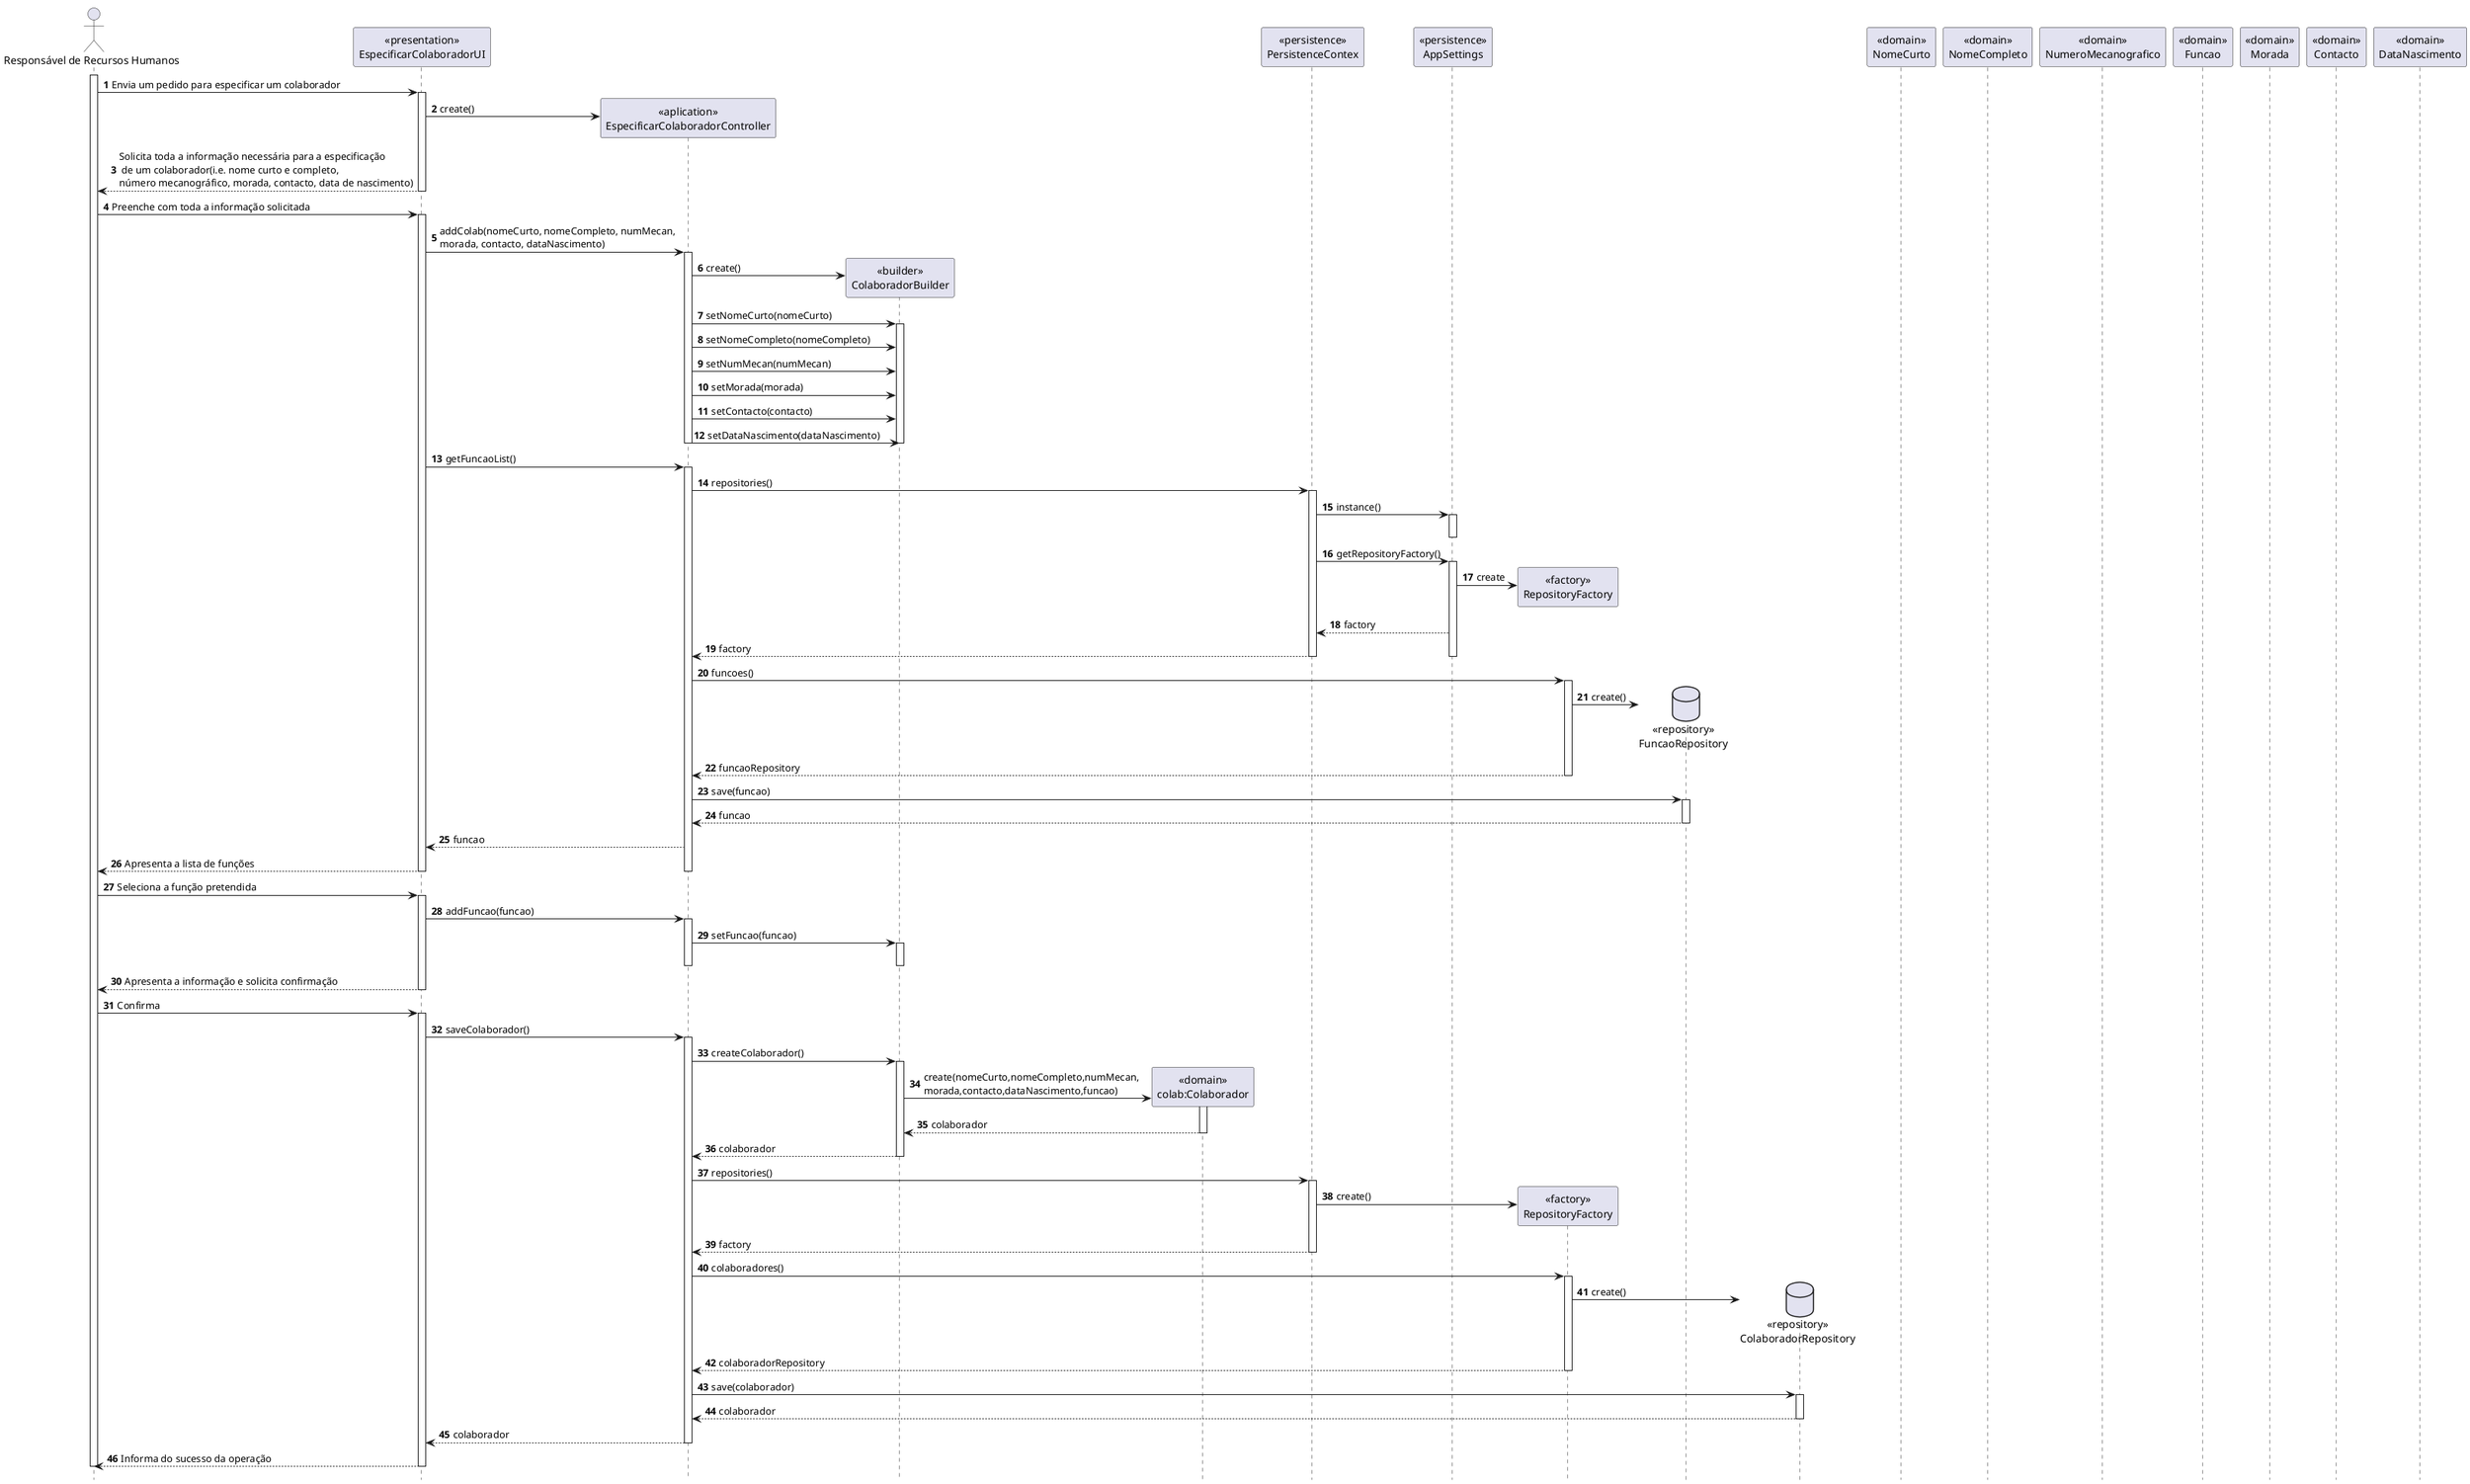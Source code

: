@startuml
autonumber
hide footbox

actor "Responsável de Recursos Humanos" as RRH

participant "<<presentation>>\nEspecificarColaboradorUI" as UI
participant "<<aplication>>\nEspecificarColaboradorController" as CTRL
participant "<<builder>>\nColaboradorBuilder" as CB
participant "<<domain>>\ncolab:Colaborador" as COLAB
participant "<<persistence>>\nPersistenceContex" as PC
participant "<<persistence>>\nAppSettings" as AS
participant "<<factory>>\nRepositoryFactory" as RF
database "<<repository>>\nFuncaoRepository" as FR
database "<<repository>>\nColaboradorRepository" as CR

participant "<<domain>>\nNomeCurto" as NCURTO
participant "<<domain>>\nNomeCompleto" as NCOMP
participant "<<domain>>\nNumeroMecanografico" as NM
participant "<<domain>>\nFuncao" as F
participant "<<domain>>\nMorada" as M
participant "<<domain>>\nContacto" as C
participant "<<domain>>\nDataNascimento" as DN

activate RRH

RRH-> UI : Envia um pedido para especificar um colaborador
activate UI

UI-> CTRL** : create()

UI --> RRH: Solicita toda a informação necessária para a especificação\n de um colaborador(i.e. nome curto e completo, \nnúmero mecanográfico, morada, contacto, data de nascimento)

deactivate UI
RRH-> UI : Preenche com toda a informação solicitada
activate UI
UI-> CTRL : addColab(nomeCurto, nomeCompleto, numMecan,\nmorada, contacto, dataNascimento)
activate CTRL

CTRL-> CB** : create()
CTRL-> CB : setNomeCurto(nomeCurto)
activate CB
CTRL-> CB : setNomeCompleto(nomeCompleto)
CTRL-> CB : setNumMecan(numMecan)
CTRL-> CB : setMorada(morada)
CTRL-> CB : setContacto(contacto)
CTRL-> CB : setDataNascimento(dataNascimento)
deactivate CB
deactivate CTRL

UI-> CTRL : getFuncaoList()
activate CTRL
CTRL-> PC: repositories()
activate PC
PC-> AS : instance()
activate AS
deactivate AS
PC -> AS : getRepositoryFactory()
activate AS

AS -> RF** : create
AS --> PC : factory
PC --> CTRL : factory
deactivate AS
deactivate PC

CTRL-> RF : funcoes()
activate RF
RF-> FR** : create()
RF--> CTRL : funcaoRepository
deactivate RF

CTRL -> FR : save(funcao)
activate FR
FR --> CTRL : funcao
deactivate FR
CTRL --> UI : funcao


UI --> RRH: Apresenta a lista de funções
deactivate UI
deactivate CTRL


RRH-> UI : Seleciona a função pretendida
activate UI

UI-> CTRL : addFuncao(funcao)
activate CTRL
CTRL-> CB : setFuncao(funcao)
activate CB
deactivate CB
deactivate CTRL

UI --> RRH: Apresenta a informação e solicita confirmação
deactivate UI

deactivate UI
RRH-> UI : Confirma
activate UI

UI-> CTRL : saveColaborador()
activate CTRL

CTRL-> CB : createColaborador()
activate CB
CB-> COLAB** : create(nomeCurto,nomeCompleto,numMecan,\nmorada,contacto,dataNascimento,funcao)

activate COLAB
COLAB --> CB : colaborador
deactivate COLAB
CB --> CTRL : colaborador
deactivate CB

CTRL-> PC: repositories()
activate PC
PC-> RF** : create()
PC--> CTRL : factory
deactivate PC

CTRL-> RF : colaboradores()
activate RF
RF-> CR** : create()
RF--> CTRL : colaboradorRepository
deactivate RF

CTRL-> CR : save(colaborador)
activate CR
CR --> CTRL : colaborador
deactivate CR
CTRL --> UI : colaborador
deactivate CTRL

UI --> RRH: Informa do sucesso da operação
deactivate UI
deactivate RRH

@enduml